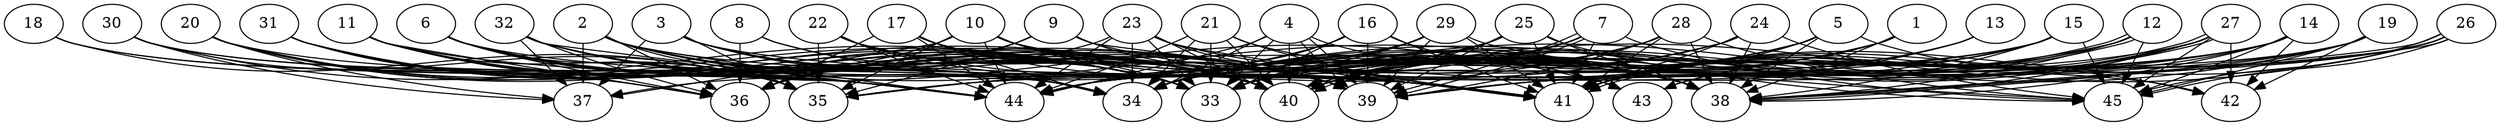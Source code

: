 // DAG automatically generated by daggen at Thu Oct  3 14:07:25 2019
// ./daggen --dot -n 45 --ccr 0.4 --fat 0.9 --regular 0.9 --density 0.9 --mindata 5242880 --maxdata 52428800 
digraph G {
  1 [size="38407680", alpha="0.17", expect_size="15363072"] 
  1 -> 33 [size ="15363072"]
  1 -> 34 [size ="15363072"]
  1 -> 38 [size ="15363072"]
  1 -> 40 [size ="15363072"]
  1 -> 41 [size ="15363072"]
  2 [size="65287680", alpha="0.07", expect_size="26115072"] 
  2 -> 33 [size ="26115072"]
  2 -> 34 [size ="26115072"]
  2 -> 35 [size ="26115072"]
  2 -> 36 [size ="26115072"]
  2 -> 37 [size ="26115072"]
  2 -> 38 [size ="26115072"]
  2 -> 39 [size ="26115072"]
  2 -> 40 [size ="26115072"]
  2 -> 41 [size ="26115072"]
  2 -> 44 [size ="26115072"]
  3 [size="128430080", alpha="0.07", expect_size="51372032"] 
  3 -> 33 [size ="51372032"]
  3 -> 34 [size ="51372032"]
  3 -> 35 [size ="51372032"]
  3 -> 37 [size ="51372032"]
  3 -> 39 [size ="51372032"]
  3 -> 40 [size ="51372032"]
  3 -> 41 [size ="51372032"]
  4 [size="71659520", alpha="0.06", expect_size="28663808"] 
  4 -> 33 [size ="28663808"]
  4 -> 34 [size ="28663808"]
  4 -> 38 [size ="28663808"]
  4 -> 39 [size ="28663808"]
  4 -> 39 [size ="28663808"]
  4 -> 40 [size ="28663808"]
  4 -> 44 [size ="28663808"]
  5 [size="43811840", alpha="0.08", expect_size="17524736"] 
  5 -> 33 [size ="17524736"]
  5 -> 34 [size ="17524736"]
  5 -> 38 [size ="17524736"]
  5 -> 40 [size ="17524736"]
  5 -> 41 [size ="17524736"]
  5 -> 42 [size ="17524736"]
  5 -> 44 [size ="17524736"]
  6 [size="114439680", alpha="0.19", expect_size="45775872"] 
  6 -> 33 [size ="45775872"]
  6 -> 34 [size ="45775872"]
  6 -> 35 [size ="45775872"]
  6 -> 36 [size ="45775872"]
  6 -> 39 [size ="45775872"]
  6 -> 41 [size ="45775872"]
  6 -> 44 [size ="45775872"]
  7 [size="113528320", alpha="0.17", expect_size="45411328"] 
  7 -> 33 [size ="45411328"]
  7 -> 34 [size ="45411328"]
  7 -> 36 [size ="45411328"]
  7 -> 39 [size ="45411328"]
  7 -> 39 [size ="45411328"]
  7 -> 40 [size ="45411328"]
  7 -> 41 [size ="45411328"]
  7 -> 45 [size ="45411328"]
  8 [size="102666240", alpha="0.19", expect_size="41066496"] 
  8 -> 33 [size ="41066496"]
  8 -> 36 [size ="41066496"]
  8 -> 41 [size ="41066496"]
  9 [size="113039360", alpha="0.05", expect_size="45215744"] 
  9 -> 35 [size ="45215744"]
  9 -> 36 [size ="45215744"]
  9 -> 38 [size ="45215744"]
  9 -> 40 [size ="45215744"]
  9 -> 41 [size ="45215744"]
  10 [size="49748480", alpha="0.02", expect_size="19899392"] 
  10 -> 33 [size ="19899392"]
  10 -> 35 [size ="19899392"]
  10 -> 36 [size ="19899392"]
  10 -> 37 [size ="19899392"]
  10 -> 38 [size ="19899392"]
  10 -> 39 [size ="19899392"]
  10 -> 40 [size ="19899392"]
  10 -> 41 [size ="19899392"]
  10 -> 42 [size ="19899392"]
  10 -> 44 [size ="19899392"]
  11 [size="30932480", alpha="0.01", expect_size="12372992"] 
  11 -> 33 [size ="12372992"]
  11 -> 34 [size ="12372992"]
  11 -> 35 [size ="12372992"]
  11 -> 36 [size ="12372992"]
  11 -> 40 [size ="12372992"]
  11 -> 41 [size ="12372992"]
  11 -> 44 [size ="12372992"]
  12 [size="130222080", alpha="0.13", expect_size="52088832"] 
  12 -> 33 [size ="52088832"]
  12 -> 37 [size ="52088832"]
  12 -> 38 [size ="52088832"]
  12 -> 40 [size ="52088832"]
  12 -> 40 [size ="52088832"]
  12 -> 41 [size ="52088832"]
  12 -> 43 [size ="52088832"]
  12 -> 45 [size ="52088832"]
  13 [size="53772800", alpha="0.04", expect_size="21509120"] 
  13 -> 39 [size ="21509120"]
  13 -> 40 [size ="21509120"]
  13 -> 41 [size ="21509120"]
  14 [size="93201920", alpha="0.02", expect_size="37280768"] 
  14 -> 35 [size ="37280768"]
  14 -> 38 [size ="37280768"]
  14 -> 39 [size ="37280768"]
  14 -> 41 [size ="37280768"]
  14 -> 42 [size ="37280768"]
  14 -> 44 [size ="37280768"]
  14 -> 45 [size ="37280768"]
  15 [size="128286720", alpha="0.09", expect_size="51314688"] 
  15 -> 34 [size ="51314688"]
  15 -> 35 [size ="51314688"]
  15 -> 38 [size ="51314688"]
  15 -> 41 [size ="51314688"]
  15 -> 43 [size ="51314688"]
  15 -> 44 [size ="51314688"]
  15 -> 45 [size ="51314688"]
  16 [size="57246720", alpha="0.18", expect_size="22898688"] 
  16 -> 33 [size ="22898688"]
  16 -> 34 [size ="22898688"]
  16 -> 39 [size ="22898688"]
  16 -> 41 [size ="22898688"]
  16 -> 43 [size ="22898688"]
  16 -> 44 [size ="22898688"]
  17 [size="49249280", alpha="0.13", expect_size="19699712"] 
  17 -> 34 [size ="19699712"]
  17 -> 36 [size ="19699712"]
  17 -> 39 [size ="19699712"]
  17 -> 40 [size ="19699712"]
  17 -> 41 [size ="19699712"]
  17 -> 44 [size ="19699712"]
  18 [size="31367680", alpha="0.02", expect_size="12547072"] 
  18 -> 34 [size ="12547072"]
  18 -> 35 [size ="12547072"]
  18 -> 44 [size ="12547072"]
  19 [size="26731520", alpha="0.15", expect_size="10692608"] 
  19 -> 33 [size ="10692608"]
  19 -> 34 [size ="10692608"]
  19 -> 38 [size ="10692608"]
  19 -> 41 [size ="10692608"]
  19 -> 42 [size ="10692608"]
  19 -> 44 [size ="10692608"]
  19 -> 45 [size ="10692608"]
  20 [size="56942080", alpha="0.16", expect_size="22776832"] 
  20 -> 33 [size ="22776832"]
  20 -> 34 [size ="22776832"]
  20 -> 36 [size ="22776832"]
  20 -> 37 [size ="22776832"]
  20 -> 38 [size ="22776832"]
  20 -> 40 [size ="22776832"]
  20 -> 44 [size ="22776832"]
  21 [size="67535360", alpha="0.02", expect_size="27014144"] 
  21 -> 33 [size ="27014144"]
  21 -> 34 [size ="27014144"]
  21 -> 38 [size ="27014144"]
  21 -> 40 [size ="27014144"]
  21 -> 41 [size ="27014144"]
  21 -> 44 [size ="27014144"]
  22 [size="70991360", alpha="0.17", expect_size="28396544"] 
  22 -> 33 [size ="28396544"]
  22 -> 34 [size ="28396544"]
  22 -> 35 [size ="28396544"]
  22 -> 38 [size ="28396544"]
  22 -> 40 [size ="28396544"]
  22 -> 44 [size ="28396544"]
  23 [size="27939840", alpha="0.11", expect_size="11175936"] 
  23 -> 33 [size ="11175936"]
  23 -> 34 [size ="11175936"]
  23 -> 36 [size ="11175936"]
  23 -> 38 [size ="11175936"]
  23 -> 39 [size ="11175936"]
  23 -> 40 [size ="11175936"]
  23 -> 41 [size ="11175936"]
  23 -> 44 [size ="11175936"]
  24 [size="54456320", alpha="0.15", expect_size="21782528"] 
  24 -> 33 [size ="21782528"]
  24 -> 34 [size ="21782528"]
  24 -> 36 [size ="21782528"]
  24 -> 38 [size ="21782528"]
  24 -> 40 [size ="21782528"]
  24 -> 41 [size ="21782528"]
  24 -> 45 [size ="21782528"]
  25 [size="67714560", alpha="0.04", expect_size="27085824"] 
  25 -> 33 [size ="27085824"]
  25 -> 34 [size ="27085824"]
  25 -> 35 [size ="27085824"]
  25 -> 38 [size ="27085824"]
  25 -> 39 [size ="27085824"]
  25 -> 40 [size ="27085824"]
  25 -> 41 [size ="27085824"]
  25 -> 44 [size ="27085824"]
  25 -> 45 [size ="27085824"]
  26 [size="123599360", alpha="0.10", expect_size="49439744"] 
  26 -> 33 [size ="49439744"]
  26 -> 34 [size ="49439744"]
  26 -> 38 [size ="49439744"]
  26 -> 38 [size ="49439744"]
  26 -> 39 [size ="49439744"]
  26 -> 40 [size ="49439744"]
  26 -> 41 [size ="49439744"]
  26 -> 45 [size ="49439744"]
  26 -> 45 [size ="49439744"]
  27 [size="113763840", alpha="0.14", expect_size="45505536"] 
  27 -> 33 [size ="45505536"]
  27 -> 34 [size ="45505536"]
  27 -> 38 [size ="45505536"]
  27 -> 39 [size ="45505536"]
  27 -> 40 [size ="45505536"]
  27 -> 41 [size ="45505536"]
  27 -> 41 [size ="45505536"]
  27 -> 42 [size ="45505536"]
  27 -> 44 [size ="45505536"]
  27 -> 45 [size ="45505536"]
  28 [size="71930880", alpha="0.12", expect_size="28772352"] 
  28 -> 33 [size ="28772352"]
  28 -> 34 [size ="28772352"]
  28 -> 35 [size ="28772352"]
  28 -> 38 [size ="28772352"]
  28 -> 39 [size ="28772352"]
  28 -> 41 [size ="28772352"]
  28 -> 44 [size ="28772352"]
  28 -> 45 [size ="28772352"]
  29 [size="86359040", alpha="0.08", expect_size="34543616"] 
  29 -> 33 [size ="34543616"]
  29 -> 34 [size ="34543616"]
  29 -> 36 [size ="34543616"]
  29 -> 39 [size ="34543616"]
  29 -> 41 [size ="34543616"]
  29 -> 45 [size ="34543616"]
  30 [size="56253440", alpha="0.10", expect_size="22501376"] 
  30 -> 33 [size ="22501376"]
  30 -> 34 [size ="22501376"]
  30 -> 35 [size ="22501376"]
  30 -> 37 [size ="22501376"]
  30 -> 44 [size ="22501376"]
  31 [size="34490880", alpha="0.15", expect_size="13796352"] 
  31 -> 33 [size ="13796352"]
  31 -> 34 [size ="13796352"]
  31 -> 36 [size ="13796352"]
  31 -> 40 [size ="13796352"]
  31 -> 44 [size ="13796352"]
  32 [size="46374400", alpha="0.19", expect_size="18549760"] 
  32 -> 33 [size ="18549760"]
  32 -> 34 [size ="18549760"]
  32 -> 36 [size ="18549760"]
  32 -> 37 [size ="18549760"]
  32 -> 39 [size ="18549760"]
  32 -> 40 [size ="18549760"]
  32 -> 43 [size ="18549760"]
  32 -> 44 [size ="18549760"]
  33 [size="26119680", alpha="0.11", expect_size="10447872"] 
  34 [size="89054720", alpha="0.16", expect_size="35621888"] 
  35 [size="57802240", alpha="0.01", expect_size="23120896"] 
  36 [size="81034240", alpha="0.13", expect_size="32413696"] 
  37 [size="24156160", alpha="0.11", expect_size="9662464"] 
  38 [size="105553920", alpha="0.12", expect_size="42221568"] 
  39 [size="60894720", alpha="0.16", expect_size="24357888"] 
  40 [size="108080640", alpha="0.07", expect_size="43232256"] 
  41 [size="47823360", alpha="0.08", expect_size="19129344"] 
  42 [size="15910400", alpha="0.18", expect_size="6364160"] 
  43 [size="129464320", alpha="0.10", expect_size="51785728"] 
  44 [size="75251200", alpha="0.10", expect_size="30100480"] 
  45 [size="51338240", alpha="0.19", expect_size="20535296"] 
}

